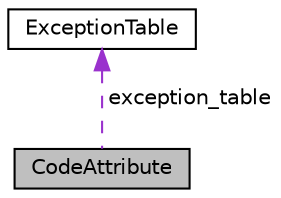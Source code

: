 digraph "CodeAttribute"
{
  edge [fontname="Helvetica",fontsize="10",labelfontname="Helvetica",labelfontsize="10"];
  node [fontname="Helvetica",fontsize="10",shape=record];
  Node1 [label="CodeAttribute",height=0.2,width=0.4,color="black", fillcolor="grey75", style="filled", fontcolor="black"];
  Node2 -> Node1 [dir="back",color="darkorchid3",fontsize="10",style="dashed",label=" exception_table" ,fontname="Helvetica"];
  Node2 [label="ExceptionTable",height=0.2,width=0.4,color="black", fillcolor="white", style="filled",URL="$struct_exception_table.html",tooltip="Estrutura de uma tabela de excessoes. "];
}
